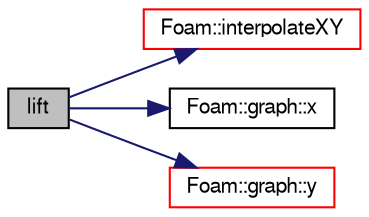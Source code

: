 digraph "lift"
{
  bgcolor="transparent";
  edge [fontname="FreeSans",fontsize="10",labelfontname="FreeSans",labelfontsize="10"];
  node [fontname="FreeSans",fontsize="10",shape=record];
  rankdir="LR";
  Node130 [label="lift",height=0.2,width=0.4,color="black", fillcolor="grey75", style="filled", fontcolor="black"];
  Node130 -> Node131 [color="midnightblue",fontsize="10",style="solid",fontname="FreeSans"];
  Node131 [label="Foam::interpolateXY",height=0.2,width=0.4,color="red",URL="$a21124.html#a653bd1a1d9a14a508cb8e8567cefb5c5"];
  Node130 -> Node133 [color="midnightblue",fontsize="10",style="solid",fontname="FreeSans"];
  Node133 [label="Foam::graph::x",height=0.2,width=0.4,color="black",URL="$a26698.html#a72a9357fb9c71332ba0166c87e03929d"];
  Node130 -> Node134 [color="midnightblue",fontsize="10",style="solid",fontname="FreeSans"];
  Node134 [label="Foam::graph::y",height=0.2,width=0.4,color="red",URL="$a26698.html#a27552edee6f23a4e764f85c3991719a9"];
}
